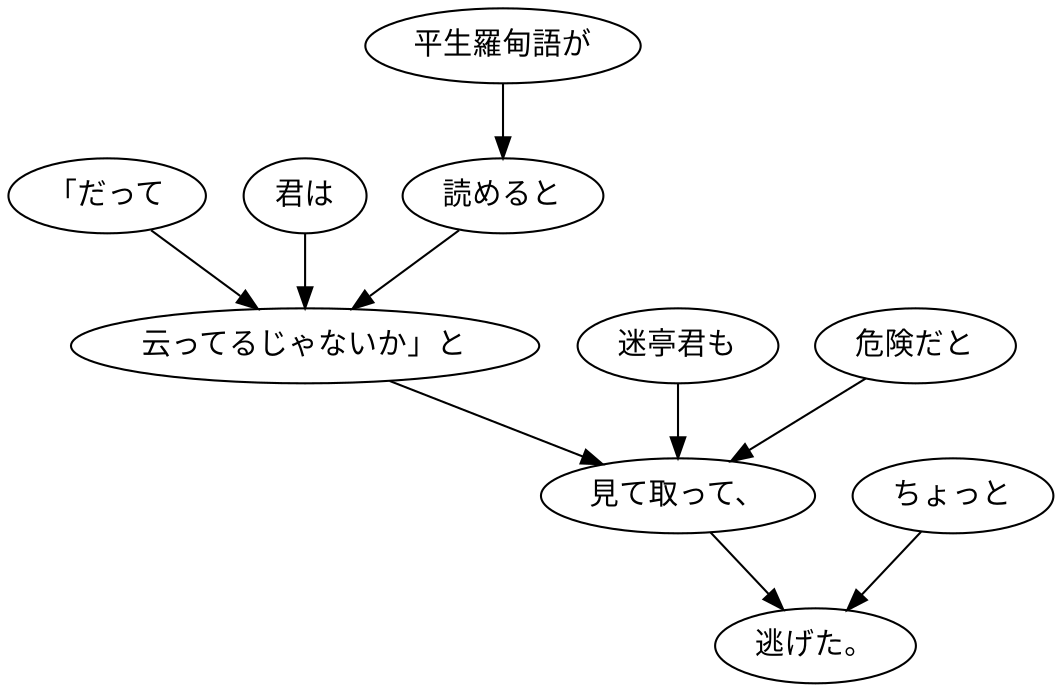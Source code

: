 digraph graph8168 {
	node0 [label="「だって"];
	node1 [label="君は"];
	node2 [label="平生羅甸語が"];
	node3 [label="読めると"];
	node4 [label="云ってるじゃないか」と"];
	node5 [label="迷亭君も"];
	node6 [label="危険だと"];
	node7 [label="見て取って、"];
	node8 [label="ちょっと"];
	node9 [label="逃げた。"];
	node0 -> node4;
	node1 -> node4;
	node2 -> node3;
	node3 -> node4;
	node4 -> node7;
	node5 -> node7;
	node6 -> node7;
	node7 -> node9;
	node8 -> node9;
}
